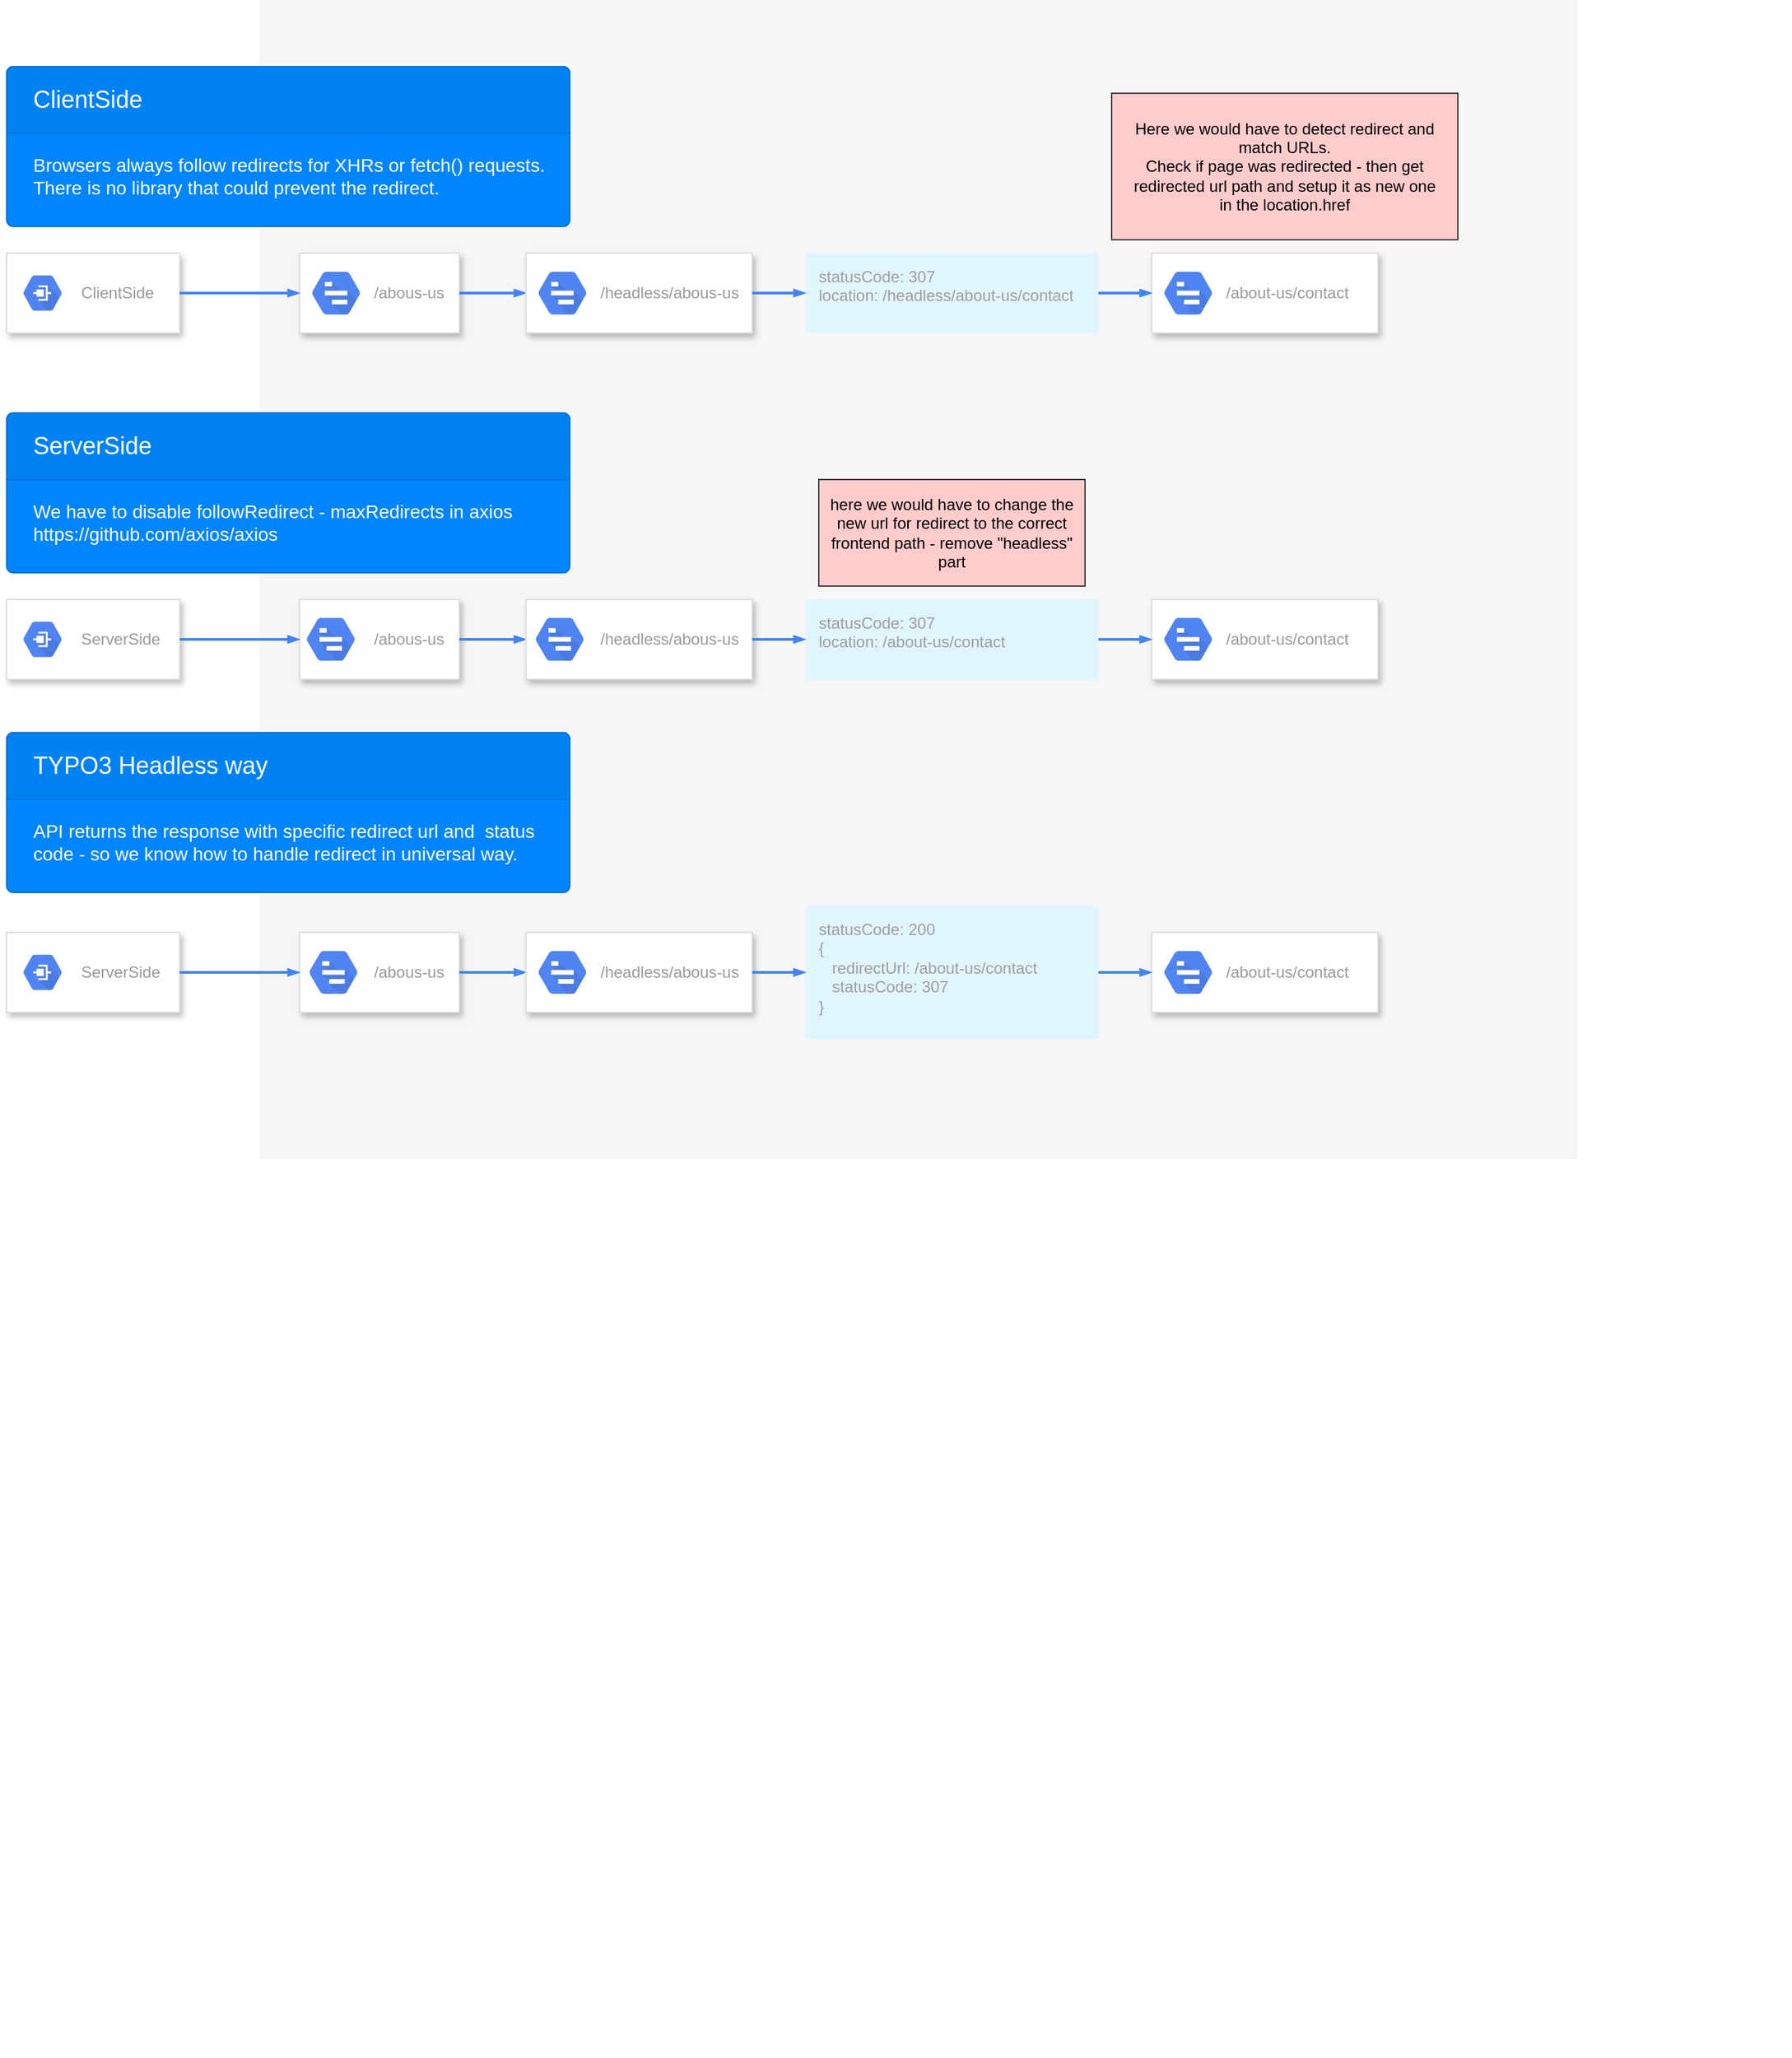 <mxfile version="14.4.8" type="device"><diagram id="f106602c-feb2-e66a-4537-3a34d633f6aa" name="Page-1"><mxGraphModel dx="2306" dy="974" grid="0" gridSize="10" guides="1" tooltips="1" connect="1" arrows="1" fold="1" page="1" pageScale="1" pageWidth="827" pageHeight="2000" background="#ffffff" math="0" shadow="0"><root><mxCell id="0"/><mxCell id="1" parent="0"/><mxCell id="7ftfOXe8VMEoO4WBVOES-74" value="" style="group;" vertex="1" connectable="0" parent="1"><mxGeometry x="170" y="670" width="1180" height="880" as="geometry"/></mxCell><mxCell id="7ftfOXe8VMEoO4WBVOES-92" value="" style="group" vertex="1" connectable="0" parent="7ftfOXe8VMEoO4WBVOES-74"><mxGeometry x="-160" y="-664" width="1180" height="870" as="geometry"/></mxCell><mxCell id="7ftfOXe8VMEoO4WBVOES-32" value="" style="fillColor=#F6F6F6;strokeColor=none;shadow=0;gradientColor=none;fontSize=14;align=left;spacing=10;fontColor=#717171;9E9E9E;verticalAlign=top;spacingTop=-4;fontStyle=0;spacingLeft=40;html=1;" vertex="1" parent="7ftfOXe8VMEoO4WBVOES-92"><mxGeometry x="190" width="990" height="870" as="geometry"/></mxCell><mxCell id="7ftfOXe8VMEoO4WBVOES-51" value="" style="group;" vertex="1" connectable="0" parent="7ftfOXe8VMEoO4WBVOES-92"><mxGeometry y="450" width="1030" height="60" as="geometry"/></mxCell><mxCell id="7ftfOXe8VMEoO4WBVOES-26" value="" style="strokeColor=#dddddd;shadow=1;strokeWidth=1;absoluteArcSize=1;arcSize=2;" vertex="1" parent="7ftfOXe8VMEoO4WBVOES-51"><mxGeometry width="130" height="60" as="geometry"/></mxCell><mxCell id="7ftfOXe8VMEoO4WBVOES-27" value="ServerSide" style="dashed=0;connectable=0;html=1;fillColor=#5184F3;strokeColor=none;shape=mxgraph.gcp2.hexIcon;prIcon=dedicated_interconnect;part=1;labelPosition=right;verticalLabelPosition=middle;align=left;verticalAlign=middle;spacingLeft=5;fontColor=#999999;fontSize=12;" vertex="1" parent="7ftfOXe8VMEoO4WBVOES-26"><mxGeometry y="0.5" width="44" height="39" relative="1" as="geometry"><mxPoint x="5" y="-19.5" as="offset"/></mxGeometry></mxCell><mxCell id="7ftfOXe8VMEoO4WBVOES-36" value="" style="strokeColor=#dddddd;shadow=1;strokeWidth=1;absoluteArcSize=1;arcSize=2;" vertex="1" parent="7ftfOXe8VMEoO4WBVOES-51"><mxGeometry x="220" width="120" height="60" as="geometry"/></mxCell><mxCell id="7ftfOXe8VMEoO4WBVOES-37" value="/abous-us" style="dashed=0;connectable=0;html=1;fillColor=#5184F3;strokeColor=none;shape=mxgraph.gcp2.hexIcon;prIcon=cloud_endpoints;part=1;labelPosition=right;verticalLabelPosition=middle;align=left;verticalAlign=middle;spacingLeft=5;fontColor=#999999;fontSize=12;" vertex="1" parent="7ftfOXe8VMEoO4WBVOES-36"><mxGeometry y="0.5" width="44" height="39" relative="1" as="geometry"><mxPoint x="5" y="-19.5" as="offset"/></mxGeometry></mxCell><mxCell id="7ftfOXe8VMEoO4WBVOES-207" value="" style="html=1;fillColor=#5184F3;strokeColor=none;verticalAlign=top;labelPosition=center;verticalLabelPosition=bottom;align=center;spacingTop=-6;fontSize=11;fontStyle=1;fontColor=#999999;shape=mxgraph.gcp2.hexIcon;prIcon=trace" vertex="1" parent="7ftfOXe8VMEoO4WBVOES-36"><mxGeometry x="-4" y="6.37" width="55" height="47.25" as="geometry"/></mxCell><mxCell id="7ftfOXe8VMEoO4WBVOES-40" value="" style="edgeStyle=orthogonalEdgeStyle;fontSize=12;html=1;endArrow=blockThin;endFill=1;strokeWidth=2;endSize=4;startSize=4;dashed=0;strokeColor=#4284F3;exitX=1;exitY=0.5;exitDx=0;exitDy=0;entryX=0;entryY=0.5;entryDx=0;entryDy=0;" edge="1" parent="7ftfOXe8VMEoO4WBVOES-51" source="7ftfOXe8VMEoO4WBVOES-26" target="7ftfOXe8VMEoO4WBVOES-36"><mxGeometry width="100" relative="1" as="geometry"><mxPoint x="140" y="40" as="sourcePoint"/><mxPoint x="240" y="40" as="targetPoint"/></mxGeometry></mxCell><mxCell id="7ftfOXe8VMEoO4WBVOES-43" value="" style="edgeStyle=orthogonalEdgeStyle;fontSize=12;html=1;endArrow=blockThin;endFill=1;strokeWidth=2;endSize=4;startSize=4;dashed=0;strokeColor=#4284F3;exitX=1;exitY=0.5;exitDx=0;exitDy=0;entryX=0;entryY=0.5;entryDx=0;entryDy=0;" edge="1" parent="7ftfOXe8VMEoO4WBVOES-51" source="7ftfOXe8VMEoO4WBVOES-36" target="7ftfOXe8VMEoO4WBVOES-44"><mxGeometry width="100" relative="1" as="geometry"><mxPoint x="340" y="90" as="sourcePoint"/><mxPoint x="430" y="90" as="targetPoint"/></mxGeometry></mxCell><mxCell id="7ftfOXe8VMEoO4WBVOES-44" value="" style="strokeColor=#dddddd;shadow=1;strokeWidth=1;absoluteArcSize=1;arcSize=2;" vertex="1" parent="7ftfOXe8VMEoO4WBVOES-51"><mxGeometry x="390" width="170" height="60" as="geometry"/></mxCell><mxCell id="7ftfOXe8VMEoO4WBVOES-45" value="/headless/abous-us" style="dashed=0;connectable=0;html=1;fillColor=#5184F3;strokeColor=none;shape=mxgraph.gcp2.hexIcon;prIcon=cloud_endpoints;part=1;labelPosition=right;verticalLabelPosition=middle;align=left;verticalAlign=middle;spacingLeft=5;fontColor=#999999;fontSize=12;" vertex="1" parent="7ftfOXe8VMEoO4WBVOES-44"><mxGeometry y="0.5" width="44" height="39" relative="1" as="geometry"><mxPoint x="5" y="-19.5" as="offset"/></mxGeometry></mxCell><mxCell id="7ftfOXe8VMEoO4WBVOES-208" value="" style="html=1;fillColor=#5184F3;strokeColor=none;verticalAlign=top;labelPosition=center;verticalLabelPosition=bottom;align=center;spacingTop=-6;fontSize=11;fontStyle=1;fontColor=#999999;shape=mxgraph.gcp2.hexIcon;prIcon=trace" vertex="1" parent="7ftfOXe8VMEoO4WBVOES-44"><mxGeometry x="-2" y="6.37" width="55" height="47.25" as="geometry"/></mxCell><mxCell id="7ftfOXe8VMEoO4WBVOES-46" value="statusCode: 307&lt;br&gt;location: /about-us/contact" style="points=[[0,0,0],[0.25,0,0],[0.5,0,0],[0.75,0,0],[1,0,0],[1,0.25,0],[1,0.5,0],[1,0.75,0],[1,1,0],[0.75,1,0],[0.5,1,0],[0.25,1,0],[0,1,0],[0,0.75,0],[0,0.5,0],[0,0.25,0]];absoluteArcSize=1;arcSize=2;html=1;strokeColor=none;gradientColor=none;shadow=0;dashed=0;fontSize=12;fontColor=#9E9E9E;align=left;verticalAlign=top;spacing=10;spacingTop=-4;fillColor=#E1F5FE;" vertex="1" parent="7ftfOXe8VMEoO4WBVOES-51"><mxGeometry x="600" width="220" height="60" as="geometry"/></mxCell><mxCell id="7ftfOXe8VMEoO4WBVOES-47" value="" style="edgeStyle=orthogonalEdgeStyle;fontSize=12;html=1;endArrow=blockThin;endFill=1;strokeWidth=2;endSize=4;startSize=4;dashed=0;strokeColor=#4284F3;exitX=1;exitY=0.5;exitDx=0;exitDy=0;entryX=0;entryY=0.5;entryDx=0;entryDy=0;entryPerimeter=0;" edge="1" parent="7ftfOXe8VMEoO4WBVOES-51" source="7ftfOXe8VMEoO4WBVOES-44" target="7ftfOXe8VMEoO4WBVOES-46"><mxGeometry width="100" relative="1" as="geometry"><mxPoint x="590" y="50" as="sourcePoint"/><mxPoint x="600" y="30" as="targetPoint"/></mxGeometry></mxCell><mxCell id="7ftfOXe8VMEoO4WBVOES-48" value="" style="strokeColor=#dddddd;shadow=1;strokeWidth=1;absoluteArcSize=1;arcSize=2;" vertex="1" parent="7ftfOXe8VMEoO4WBVOES-51"><mxGeometry x="860" width="170" height="60" as="geometry"/></mxCell><mxCell id="7ftfOXe8VMEoO4WBVOES-49" value="/about-us/contact" style="dashed=0;connectable=0;html=1;fillColor=#5184F3;strokeColor=none;shape=mxgraph.gcp2.hexIcon;prIcon=cloud_endpoints;part=1;labelPosition=right;verticalLabelPosition=middle;align=left;verticalAlign=middle;spacingLeft=5;fontColor=#999999;fontSize=12;" vertex="1" parent="7ftfOXe8VMEoO4WBVOES-48"><mxGeometry y="0.5" width="44" height="39" relative="1" as="geometry"><mxPoint x="5" y="-19.5" as="offset"/></mxGeometry></mxCell><mxCell id="7ftfOXe8VMEoO4WBVOES-209" value="" style="html=1;fillColor=#5184F3;strokeColor=none;verticalAlign=top;labelPosition=center;verticalLabelPosition=bottom;align=center;spacingTop=-6;fontSize=11;fontStyle=1;fontColor=#999999;shape=mxgraph.gcp2.hexIcon;prIcon=trace" vertex="1" parent="7ftfOXe8VMEoO4WBVOES-48"><mxGeometry y="6.37" width="55" height="47.25" as="geometry"/></mxCell><mxCell id="7ftfOXe8VMEoO4WBVOES-50" value="" style="edgeStyle=orthogonalEdgeStyle;fontSize=12;html=1;endArrow=blockThin;endFill=1;strokeWidth=2;endSize=4;startSize=4;dashed=0;strokeColor=#4284F3;exitX=1;exitY=0.5;exitDx=0;exitDy=0;exitPerimeter=0;" edge="1" parent="7ftfOXe8VMEoO4WBVOES-51" source="7ftfOXe8VMEoO4WBVOES-46"><mxGeometry width="100" relative="1" as="geometry"><mxPoint x="820" y="141" as="sourcePoint"/><mxPoint x="860" y="30" as="targetPoint"/></mxGeometry></mxCell><mxCell id="7ftfOXe8VMEoO4WBVOES-52" value="" style="group;" vertex="1" connectable="0" parent="7ftfOXe8VMEoO4WBVOES-92"><mxGeometry y="190" width="1030" height="60" as="geometry"/></mxCell><mxCell id="7ftfOXe8VMEoO4WBVOES-53" value="" style="strokeColor=#dddddd;shadow=1;strokeWidth=1;absoluteArcSize=1;arcSize=2;" vertex="1" parent="7ftfOXe8VMEoO4WBVOES-52"><mxGeometry width="130" height="60" as="geometry"/></mxCell><mxCell id="7ftfOXe8VMEoO4WBVOES-54" value="ClientSide" style="dashed=0;connectable=0;html=1;fillColor=#5184F3;strokeColor=none;shape=mxgraph.gcp2.hexIcon;prIcon=dedicated_interconnect;part=1;labelPosition=right;verticalLabelPosition=middle;align=left;verticalAlign=middle;spacingLeft=5;fontColor=#999999;fontSize=12;" vertex="1" parent="7ftfOXe8VMEoO4WBVOES-53"><mxGeometry y="0.5" width="44" height="39" relative="1" as="geometry"><mxPoint x="5" y="-19.5" as="offset"/></mxGeometry></mxCell><mxCell id="7ftfOXe8VMEoO4WBVOES-55" value="" style="strokeColor=#dddddd;shadow=1;strokeWidth=1;absoluteArcSize=1;arcSize=2;" vertex="1" parent="7ftfOXe8VMEoO4WBVOES-52"><mxGeometry x="220" width="120" height="60" as="geometry"/></mxCell><object label="/abous-us" id="7ftfOXe8VMEoO4WBVOES-56"><mxCell style="dashed=0;connectable=0;html=1;fillColor=#5184F3;strokeColor=none;shape=mxgraph.gcp2.hexIcon;prIcon=cloud_endpoints;part=1;labelPosition=right;verticalLabelPosition=middle;align=left;verticalAlign=middle;spacingLeft=5;fontColor=#999999;fontSize=12;" vertex="1" parent="7ftfOXe8VMEoO4WBVOES-55"><mxGeometry y="0.5" width="44" height="39" relative="1" as="geometry"><mxPoint x="5" y="-19.5" as="offset"/></mxGeometry></mxCell></object><mxCell id="7ftfOXe8VMEoO4WBVOES-93" value="" style="html=1;fillColor=#5184F3;strokeColor=none;verticalAlign=top;labelPosition=center;verticalLabelPosition=bottom;align=center;spacingTop=-6;fontSize=11;fontStyle=1;fontColor=#999999;shape=mxgraph.gcp2.hexIcon;prIcon=trace" vertex="1" parent="7ftfOXe8VMEoO4WBVOES-55"><mxGeometry y="6.38" width="55" height="47.25" as="geometry"/></mxCell><mxCell id="7ftfOXe8VMEoO4WBVOES-57" value="" style="edgeStyle=orthogonalEdgeStyle;fontSize=12;html=1;endArrow=blockThin;endFill=1;strokeWidth=2;endSize=4;startSize=4;dashed=0;strokeColor=#4284F3;exitX=1;exitY=0.5;exitDx=0;exitDy=0;entryX=0;entryY=0.5;entryDx=0;entryDy=0;" edge="1" parent="7ftfOXe8VMEoO4WBVOES-52" source="7ftfOXe8VMEoO4WBVOES-53" target="7ftfOXe8VMEoO4WBVOES-55"><mxGeometry width="100" relative="1" as="geometry"><mxPoint x="140" y="40" as="sourcePoint"/><mxPoint x="240" y="40" as="targetPoint"/></mxGeometry></mxCell><mxCell id="7ftfOXe8VMEoO4WBVOES-58" value="" style="edgeStyle=orthogonalEdgeStyle;fontSize=12;html=1;endArrow=blockThin;endFill=1;strokeWidth=2;endSize=4;startSize=4;dashed=0;strokeColor=#4284F3;exitX=1;exitY=0.5;exitDx=0;exitDy=0;entryX=0;entryY=0.5;entryDx=0;entryDy=0;" edge="1" parent="7ftfOXe8VMEoO4WBVOES-52" source="7ftfOXe8VMEoO4WBVOES-55" target="7ftfOXe8VMEoO4WBVOES-59"><mxGeometry width="100" relative="1" as="geometry"><mxPoint x="340" y="90" as="sourcePoint"/><mxPoint x="430" y="90" as="targetPoint"/></mxGeometry></mxCell><mxCell id="7ftfOXe8VMEoO4WBVOES-59" value="" style="strokeColor=#dddddd;shadow=1;strokeWidth=1;absoluteArcSize=1;arcSize=2;" vertex="1" parent="7ftfOXe8VMEoO4WBVOES-52"><mxGeometry x="390" width="170" height="60" as="geometry"/></mxCell><mxCell id="7ftfOXe8VMEoO4WBVOES-60" value="/headless/abous-us" style="dashed=0;connectable=0;html=1;fillColor=#5184F3;strokeColor=none;shape=mxgraph.gcp2.hexIcon;prIcon=cloud_endpoints;part=1;labelPosition=right;verticalLabelPosition=middle;align=left;verticalAlign=middle;spacingLeft=5;fontColor=#999999;fontSize=12;" vertex="1" parent="7ftfOXe8VMEoO4WBVOES-59"><mxGeometry y="0.5" width="44" height="39" relative="1" as="geometry"><mxPoint x="5" y="-19.5" as="offset"/></mxGeometry></mxCell><mxCell id="7ftfOXe8VMEoO4WBVOES-94" value="" style="html=1;fillColor=#5184F3;strokeColor=none;verticalAlign=top;labelPosition=center;verticalLabelPosition=bottom;align=center;spacingTop=-6;fontSize=11;fontStyle=1;fontColor=#999999;shape=mxgraph.gcp2.hexIcon;prIcon=trace" vertex="1" parent="7ftfOXe8VMEoO4WBVOES-59"><mxGeometry y="6.38" width="55" height="47.25" as="geometry"/></mxCell><mxCell id="7ftfOXe8VMEoO4WBVOES-61" value="statusCode: 307&lt;br&gt;location: /headless/about-us/contact" style="points=[[0,0,0],[0.25,0,0],[0.5,0,0],[0.75,0,0],[1,0,0],[1,0.25,0],[1,0.5,0],[1,0.75,0],[1,1,0],[0.75,1,0],[0.5,1,0],[0.25,1,0],[0,1,0],[0,0.75,0],[0,0.5,0],[0,0.25,0]];absoluteArcSize=1;arcSize=2;html=1;strokeColor=none;gradientColor=none;shadow=0;dashed=0;fontSize=12;fontColor=#9E9E9E;align=left;verticalAlign=top;spacing=10;spacingTop=-4;fillColor=#E1F5FE;" vertex="1" parent="7ftfOXe8VMEoO4WBVOES-52"><mxGeometry x="600" width="220" height="60" as="geometry"/></mxCell><mxCell id="7ftfOXe8VMEoO4WBVOES-62" value="" style="edgeStyle=orthogonalEdgeStyle;fontSize=12;html=1;endArrow=blockThin;endFill=1;strokeWidth=2;endSize=4;startSize=4;dashed=0;strokeColor=#4284F3;exitX=1;exitY=0.5;exitDx=0;exitDy=0;entryX=0;entryY=0.5;entryDx=0;entryDy=0;entryPerimeter=0;" edge="1" parent="7ftfOXe8VMEoO4WBVOES-52" source="7ftfOXe8VMEoO4WBVOES-59" target="7ftfOXe8VMEoO4WBVOES-61"><mxGeometry width="100" relative="1" as="geometry"><mxPoint x="590" y="50" as="sourcePoint"/><mxPoint x="600" y="30" as="targetPoint"/></mxGeometry></mxCell><mxCell id="7ftfOXe8VMEoO4WBVOES-63" value="" style="strokeColor=#dddddd;shadow=1;strokeWidth=1;absoluteArcSize=1;arcSize=2;" vertex="1" parent="7ftfOXe8VMEoO4WBVOES-52"><mxGeometry x="860" width="170" height="60" as="geometry"/></mxCell><mxCell id="7ftfOXe8VMEoO4WBVOES-64" value="/about-us/contact" style="dashed=0;connectable=0;html=1;fillColor=#5184F3;strokeColor=none;shape=mxgraph.gcp2.hexIcon;prIcon=cloud_endpoints;part=1;labelPosition=right;verticalLabelPosition=middle;align=left;verticalAlign=middle;spacingLeft=5;fontColor=#999999;fontSize=12;" vertex="1" parent="7ftfOXe8VMEoO4WBVOES-63"><mxGeometry y="0.5" width="44" height="39" relative="1" as="geometry"><mxPoint x="5" y="-19.5" as="offset"/></mxGeometry></mxCell><mxCell id="7ftfOXe8VMEoO4WBVOES-95" value="" style="html=1;fillColor=#5184F3;strokeColor=none;verticalAlign=top;labelPosition=center;verticalLabelPosition=bottom;align=center;spacingTop=-6;fontSize=11;fontStyle=1;fontColor=#999999;shape=mxgraph.gcp2.hexIcon;prIcon=trace" vertex="1" parent="7ftfOXe8VMEoO4WBVOES-63"><mxGeometry y="6.38" width="55" height="47.25" as="geometry"/></mxCell><mxCell id="7ftfOXe8VMEoO4WBVOES-65" value="" style="edgeStyle=orthogonalEdgeStyle;fontSize=12;html=1;endArrow=blockThin;endFill=1;strokeWidth=2;endSize=4;startSize=4;dashed=0;strokeColor=#4284F3;exitX=1;exitY=0.5;exitDx=0;exitDy=0;exitPerimeter=0;" edge="1" parent="7ftfOXe8VMEoO4WBVOES-52" source="7ftfOXe8VMEoO4WBVOES-61"><mxGeometry width="100" relative="1" as="geometry"><mxPoint x="820" y="141" as="sourcePoint"/><mxPoint x="860" y="30" as="targetPoint"/></mxGeometry></mxCell><mxCell id="7ftfOXe8VMEoO4WBVOES-66" value="&lt;br&gt;&lt;br&gt;Browsers&amp;nbsp;&lt;span style=&quot;box-sizing: border-box&quot;&gt;always&lt;/span&gt;&amp;nbsp;follow redirects for XHRs or fetch() requests. There is no library that&amp;nbsp;&lt;span style=&quot;box-sizing: border-box&quot;&gt;could&lt;/span&gt;&amp;nbsp;prevent the redirect." style="html=1;shadow=0;dashed=0;shape=mxgraph.bootstrap.rrect;rSize=5;strokeColor=#0071D5;html=1;whiteSpace=wrap;fillColor=#0085FC;fontColor=#ffffff;verticalAlign=bottom;align=left;spacing=20;spacingBottom=0;fontSize=14;" vertex="1" parent="7ftfOXe8VMEoO4WBVOES-92"><mxGeometry y="50" width="423" height="120" as="geometry"/></mxCell><mxCell id="7ftfOXe8VMEoO4WBVOES-67" value="ClientSide" style="html=1;shadow=0;dashed=0;shape=mxgraph.bootstrap.topButton;rSize=5;perimeter=none;whiteSpace=wrap;fillColor=#0081F4;strokeColor=#0071D5;fontColor=#ffffff;resizeWidth=1;fontSize=18;align=left;spacing=20;" vertex="1" parent="7ftfOXe8VMEoO4WBVOES-66"><mxGeometry width="423.0" height="50" relative="1" as="geometry"/></mxCell><mxCell id="7ftfOXe8VMEoO4WBVOES-69" value="Here we would have to detect redirect and match URLs.&lt;br&gt;Check if page was redirected - then get redirected url path and setup it as new one&lt;br&gt;in the location.href" style="text;html=1;strokeColor=#36393d;fillColor=#ffcccc;align=center;verticalAlign=middle;whiteSpace=wrap;" vertex="1" parent="7ftfOXe8VMEoO4WBVOES-92"><mxGeometry x="830" y="70" width="260" height="110" as="geometry"/></mxCell><mxCell id="7ftfOXe8VMEoO4WBVOES-70" value="&lt;br&gt;&lt;br&gt;We have to disable followRedirect - maxRedirects in axios&lt;br&gt;https://github.com/axios/axios" style="html=1;shadow=0;dashed=0;shape=mxgraph.bootstrap.rrect;rSize=5;strokeColor=#0071D5;html=1;whiteSpace=wrap;fillColor=#0085FC;fontColor=#ffffff;verticalAlign=bottom;align=left;spacing=20;spacingBottom=0;fontSize=14;" vertex="1" parent="7ftfOXe8VMEoO4WBVOES-92"><mxGeometry y="310" width="423" height="120" as="geometry"/></mxCell><mxCell id="7ftfOXe8VMEoO4WBVOES-71" value="ServerSide" style="html=1;shadow=0;dashed=0;shape=mxgraph.bootstrap.topButton;rSize=5;perimeter=none;whiteSpace=wrap;fillColor=#0081F4;strokeColor=#0071D5;fontColor=#ffffff;resizeWidth=1;fontSize=18;align=left;spacing=20;" vertex="1" parent="7ftfOXe8VMEoO4WBVOES-70"><mxGeometry width="423.0" height="50" relative="1" as="geometry"/></mxCell><mxCell id="7ftfOXe8VMEoO4WBVOES-73" value="here we would have to change the new url for redirect to the correct frontend path - remove &quot;headless&quot; part" style="text;html=1;strokeColor=#36393d;fillColor=#ffcccc;align=center;verticalAlign=middle;whiteSpace=wrap;" vertex="1" parent="7ftfOXe8VMEoO4WBVOES-92"><mxGeometry x="610" y="360" width="200" height="80" as="geometry"/></mxCell><mxCell id="7ftfOXe8VMEoO4WBVOES-75" value="&lt;br&gt;&lt;br&gt;API returns the response with specific redirect url and&amp;nbsp; status code - so we know how to handle redirect in universal way." style="html=1;shadow=0;dashed=0;shape=mxgraph.bootstrap.rrect;rSize=5;strokeColor=#0071D5;html=1;whiteSpace=wrap;fillColor=#0085FC;fontColor=#ffffff;verticalAlign=bottom;align=left;spacing=20;spacingBottom=0;fontSize=14;" vertex="1" parent="7ftfOXe8VMEoO4WBVOES-92"><mxGeometry y="550" width="423" height="120" as="geometry"/></mxCell><mxCell id="7ftfOXe8VMEoO4WBVOES-76" value="TYPO3 Headless way" style="html=1;shadow=0;dashed=0;shape=mxgraph.bootstrap.topButton;rSize=5;perimeter=none;whiteSpace=wrap;fillColor=#0081F4;strokeColor=#0071D5;fontColor=#ffffff;resizeWidth=1;fontSize=18;align=left;spacing=20;" vertex="1" parent="7ftfOXe8VMEoO4WBVOES-75"><mxGeometry width="423.0" height="50" relative="1" as="geometry"/></mxCell><mxCell id="7ftfOXe8VMEoO4WBVOES-77" value="" style="group;" vertex="1" connectable="0" parent="7ftfOXe8VMEoO4WBVOES-92"><mxGeometry y="700" width="1030" height="80" as="geometry"/></mxCell><mxCell id="7ftfOXe8VMEoO4WBVOES-78" value="" style="strokeColor=#dddddd;shadow=1;strokeWidth=1;absoluteArcSize=1;arcSize=2;" vertex="1" parent="7ftfOXe8VMEoO4WBVOES-77"><mxGeometry width="130" height="60" as="geometry"/></mxCell><mxCell id="7ftfOXe8VMEoO4WBVOES-79" value="ServerSide" style="dashed=0;connectable=0;html=1;fillColor=#5184F3;strokeColor=none;shape=mxgraph.gcp2.hexIcon;prIcon=dedicated_interconnect;part=1;labelPosition=right;verticalLabelPosition=middle;align=left;verticalAlign=middle;spacingLeft=5;fontColor=#999999;fontSize=12;" vertex="1" parent="7ftfOXe8VMEoO4WBVOES-78"><mxGeometry y="0.5" width="44" height="39" relative="1" as="geometry"><mxPoint x="5" y="-19.5" as="offset"/></mxGeometry></mxCell><mxCell id="7ftfOXe8VMEoO4WBVOES-80" value="" style="strokeColor=#dddddd;shadow=1;strokeWidth=1;absoluteArcSize=1;arcSize=2;" vertex="1" parent="7ftfOXe8VMEoO4WBVOES-77"><mxGeometry x="220" width="120" height="60" as="geometry"/></mxCell><mxCell id="7ftfOXe8VMEoO4WBVOES-81" value="/abous-us" style="dashed=0;connectable=0;html=1;fillColor=#5184F3;strokeColor=none;shape=mxgraph.gcp2.hexIcon;prIcon=cloud_endpoints;part=1;labelPosition=right;verticalLabelPosition=middle;align=left;verticalAlign=middle;spacingLeft=5;fontColor=#999999;fontSize=12;" vertex="1" parent="7ftfOXe8VMEoO4WBVOES-80"><mxGeometry y="0.5" width="44" height="39" relative="1" as="geometry"><mxPoint x="5" y="-19.5" as="offset"/></mxGeometry></mxCell><mxCell id="7ftfOXe8VMEoO4WBVOES-210" value="" style="html=1;fillColor=#5184F3;strokeColor=none;verticalAlign=top;labelPosition=center;verticalLabelPosition=bottom;align=center;spacingTop=-6;fontSize=11;fontStyle=1;fontColor=#999999;shape=mxgraph.gcp2.hexIcon;prIcon=trace" vertex="1" parent="7ftfOXe8VMEoO4WBVOES-80"><mxGeometry x="-2" y="6.38" width="55" height="47.25" as="geometry"/></mxCell><mxCell id="7ftfOXe8VMEoO4WBVOES-82" value="" style="edgeStyle=orthogonalEdgeStyle;fontSize=12;html=1;endArrow=blockThin;endFill=1;strokeWidth=2;endSize=4;startSize=4;dashed=0;strokeColor=#4284F3;exitX=1;exitY=0.5;exitDx=0;exitDy=0;entryX=0;entryY=0.5;entryDx=0;entryDy=0;" edge="1" parent="7ftfOXe8VMEoO4WBVOES-77" source="7ftfOXe8VMEoO4WBVOES-78" target="7ftfOXe8VMEoO4WBVOES-80"><mxGeometry width="100" relative="1" as="geometry"><mxPoint x="140" y="40" as="sourcePoint"/><mxPoint x="240" y="40" as="targetPoint"/></mxGeometry></mxCell><mxCell id="7ftfOXe8VMEoO4WBVOES-83" value="" style="edgeStyle=orthogonalEdgeStyle;fontSize=12;html=1;endArrow=blockThin;endFill=1;strokeWidth=2;endSize=4;startSize=4;dashed=0;strokeColor=#4284F3;exitX=1;exitY=0.5;exitDx=0;exitDy=0;entryX=0;entryY=0.5;entryDx=0;entryDy=0;" edge="1" parent="7ftfOXe8VMEoO4WBVOES-77" source="7ftfOXe8VMEoO4WBVOES-80" target="7ftfOXe8VMEoO4WBVOES-84"><mxGeometry width="100" relative="1" as="geometry"><mxPoint x="340" y="90" as="sourcePoint"/><mxPoint x="430" y="90" as="targetPoint"/></mxGeometry></mxCell><mxCell id="7ftfOXe8VMEoO4WBVOES-84" value="" style="strokeColor=#dddddd;shadow=1;strokeWidth=1;absoluteArcSize=1;arcSize=2;" vertex="1" parent="7ftfOXe8VMEoO4WBVOES-77"><mxGeometry x="390" width="170" height="60" as="geometry"/></mxCell><mxCell id="7ftfOXe8VMEoO4WBVOES-85" value="/headless/abous-us" style="dashed=0;connectable=0;html=1;fillColor=#5184F3;strokeColor=none;shape=mxgraph.gcp2.hexIcon;prIcon=cloud_endpoints;part=1;labelPosition=right;verticalLabelPosition=middle;align=left;verticalAlign=middle;spacingLeft=5;fontColor=#999999;fontSize=12;" vertex="1" parent="7ftfOXe8VMEoO4WBVOES-84"><mxGeometry y="0.5" width="44" height="39" relative="1" as="geometry"><mxPoint x="5" y="-19.5" as="offset"/></mxGeometry></mxCell><mxCell id="7ftfOXe8VMEoO4WBVOES-211" value="" style="html=1;fillColor=#5184F3;strokeColor=none;verticalAlign=top;labelPosition=center;verticalLabelPosition=bottom;align=center;spacingTop=-6;fontSize=11;fontStyle=1;fontColor=#999999;shape=mxgraph.gcp2.hexIcon;prIcon=trace" vertex="1" parent="7ftfOXe8VMEoO4WBVOES-84"><mxGeometry y="6.38" width="55" height="47.25" as="geometry"/></mxCell><mxCell id="7ftfOXe8VMEoO4WBVOES-86" value="statusCode: 200&lt;br&gt;{ &lt;br&gt;&amp;nbsp; &amp;nbsp;redirectUrl: /about-us/contact&lt;br&gt;&amp;nbsp; &amp;nbsp;statusCode: 307&lt;br&gt;}" style="points=[[0,0,0],[0.25,0,0],[0.5,0,0],[0.75,0,0],[1,0,0],[1,0.25,0],[1,0.5,0],[1,0.75,0],[1,1,0],[0.75,1,0],[0.5,1,0],[0.25,1,0],[0,1,0],[0,0.75,0],[0,0.5,0],[0,0.25,0]];absoluteArcSize=1;arcSize=2;html=1;strokeColor=none;gradientColor=none;shadow=0;dashed=0;fontSize=12;fontColor=#9E9E9E;align=left;verticalAlign=top;spacing=10;spacingTop=-4;fillColor=#E1F5FE;" vertex="1" parent="7ftfOXe8VMEoO4WBVOES-77"><mxGeometry x="600" y="-20" width="220" height="100" as="geometry"/></mxCell><mxCell id="7ftfOXe8VMEoO4WBVOES-87" value="" style="edgeStyle=orthogonalEdgeStyle;fontSize=12;html=1;endArrow=blockThin;endFill=1;strokeWidth=2;endSize=4;startSize=4;dashed=0;strokeColor=#4284F3;exitX=1;exitY=0.5;exitDx=0;exitDy=0;entryX=0;entryY=0.5;entryDx=0;entryDy=0;entryPerimeter=0;" edge="1" parent="7ftfOXe8VMEoO4WBVOES-77" source="7ftfOXe8VMEoO4WBVOES-84" target="7ftfOXe8VMEoO4WBVOES-86"><mxGeometry width="100" relative="1" as="geometry"><mxPoint x="590" y="50" as="sourcePoint"/><mxPoint x="600" y="30" as="targetPoint"/></mxGeometry></mxCell><mxCell id="7ftfOXe8VMEoO4WBVOES-88" value="" style="strokeColor=#dddddd;shadow=1;strokeWidth=1;absoluteArcSize=1;arcSize=2;" vertex="1" parent="7ftfOXe8VMEoO4WBVOES-77"><mxGeometry x="860" width="170" height="60" as="geometry"/></mxCell><mxCell id="7ftfOXe8VMEoO4WBVOES-89" value="/about-us/contact" style="dashed=0;connectable=0;html=1;fillColor=#5184F3;strokeColor=none;shape=mxgraph.gcp2.hexIcon;prIcon=cloud_endpoints;part=1;labelPosition=right;verticalLabelPosition=middle;align=left;verticalAlign=middle;spacingLeft=5;fontColor=#999999;fontSize=12;" vertex="1" parent="7ftfOXe8VMEoO4WBVOES-88"><mxGeometry y="0.5" width="44" height="39" relative="1" as="geometry"><mxPoint x="5" y="-19.5" as="offset"/></mxGeometry></mxCell><mxCell id="7ftfOXe8VMEoO4WBVOES-212" value="" style="html=1;fillColor=#5184F3;strokeColor=none;verticalAlign=top;labelPosition=center;verticalLabelPosition=bottom;align=center;spacingTop=-6;fontSize=11;fontStyle=1;fontColor=#999999;shape=mxgraph.gcp2.hexIcon;prIcon=trace" vertex="1" parent="7ftfOXe8VMEoO4WBVOES-88"><mxGeometry y="6.38" width="55" height="47.25" as="geometry"/></mxCell><mxCell id="7ftfOXe8VMEoO4WBVOES-90" value="" style="edgeStyle=orthogonalEdgeStyle;fontSize=12;html=1;endArrow=blockThin;endFill=1;strokeWidth=2;endSize=4;startSize=4;dashed=0;strokeColor=#4284F3;exitX=1;exitY=0.5;exitDx=0;exitDy=0;exitPerimeter=0;" edge="1" parent="7ftfOXe8VMEoO4WBVOES-77" source="7ftfOXe8VMEoO4WBVOES-86"><mxGeometry width="100" relative="1" as="geometry"><mxPoint x="820" y="141" as="sourcePoint"/><mxPoint x="860" y="30" as="targetPoint"/></mxGeometry></mxCell></root></mxGraphModel></diagram></mxfile>